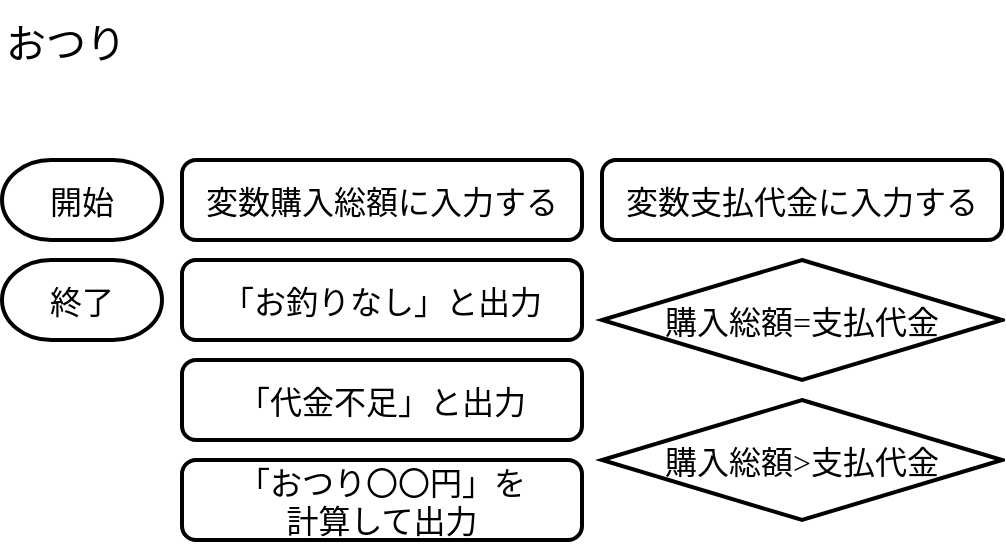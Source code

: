 <mxfile version="21.3.7" type="device">
  <diagram name="ページ1" id="D5p3RVC4t98DR3PqROP9">
    <mxGraphModel dx="1178" dy="786" grid="1" gridSize="10" guides="1" tooltips="1" connect="1" arrows="1" fold="1" page="1" pageScale="1" pageWidth="1169" pageHeight="827" math="0" shadow="0">
      <root>
        <mxCell id="0" />
        <mxCell id="1" parent="0" />
        <mxCell id="StKes1Bay4Hae8yV6QAt-11" value="おつり" style="text;strokeColor=none;fillColor=none;align=left;verticalAlign=middle;rounded=0;fontFamily=BIZ UDPGothic;fontSize=20;" parent="1" vertex="1">
          <mxGeometry x="40" y="40" width="160" height="40" as="geometry" />
        </mxCell>
        <mxCell id="9aM1dBj8owvEj4xOFZrg-1" value="開始" style="strokeWidth=2;shape=mxgraph.flowchart.terminator;fontFamily=BIZ UDPGothic;fontSize=16;" parent="1" vertex="1">
          <mxGeometry x="40" y="120" width="80" height="40" as="geometry" />
        </mxCell>
        <mxCell id="9aM1dBj8owvEj4xOFZrg-2" value="終了" style="strokeWidth=2;shape=mxgraph.flowchart.terminator;fontFamily=BIZ UDPGothic;fontSize=16;" parent="1" vertex="1">
          <mxGeometry x="40" y="170" width="80" height="40" as="geometry" />
        </mxCell>
        <mxCell id="9aM1dBj8owvEj4xOFZrg-3" value="変数支払代金に入力する" style="rounded=1;absoluteArcSize=1;arcSize=14;strokeWidth=2;fontFamily=BIZ UDPGothic;fontSize=16;" parent="1" vertex="1">
          <mxGeometry x="340" y="120" width="200" height="40" as="geometry" />
        </mxCell>
        <mxCell id="9aM1dBj8owvEj4xOFZrg-4" value="「お釣りなし」と出力" style="rounded=1;absoluteArcSize=1;arcSize=14;strokeWidth=2;fontFamily=BIZ UDPGothic;fontSize=16;" parent="1" vertex="1">
          <mxGeometry x="130" y="170" width="200" height="40" as="geometry" />
        </mxCell>
        <mxCell id="9aM1dBj8owvEj4xOFZrg-5" value="「代金不足」と出力" style="rounded=1;absoluteArcSize=1;arcSize=14;strokeWidth=2;fontFamily=BIZ UDPGothic;fontSize=16;" parent="1" vertex="1">
          <mxGeometry x="130" y="220" width="200" height="40" as="geometry" />
        </mxCell>
        <mxCell id="9aM1dBj8owvEj4xOFZrg-6" value="変数購入総額に入力する" style="rounded=1;absoluteArcSize=1;arcSize=14;strokeWidth=2;fontFamily=BIZ UDPGothic;fontSize=16;" parent="1" vertex="1">
          <mxGeometry x="130" y="120" width="200" height="40" as="geometry" />
        </mxCell>
        <mxCell id="9aM1dBj8owvEj4xOFZrg-7" value="「おつり〇〇円」を&#xa;計算して出力" style="rounded=1;absoluteArcSize=1;arcSize=14;strokeWidth=2;fontFamily=BIZ UDPGothic;fontSize=16;" parent="1" vertex="1">
          <mxGeometry x="130" y="270" width="200" height="40" as="geometry" />
        </mxCell>
        <mxCell id="9aM1dBj8owvEj4xOFZrg-8" value="購入総額=支払代金" style="strokeWidth=2;shape=mxgraph.flowchart.decision;fontFamily=BIZ UDPGothic;fontSize=16;" parent="1" vertex="1">
          <mxGeometry x="340" y="170" width="200" height="60" as="geometry" />
        </mxCell>
        <mxCell id="9aM1dBj8owvEj4xOFZrg-9" value="購入総額&gt;支払代金" style="strokeWidth=2;shape=mxgraph.flowchart.decision;fontFamily=BIZ UDPGothic;fontSize=16;" parent="1" vertex="1">
          <mxGeometry x="340" y="240" width="200" height="60" as="geometry" />
        </mxCell>
      </root>
    </mxGraphModel>
  </diagram>
</mxfile>
